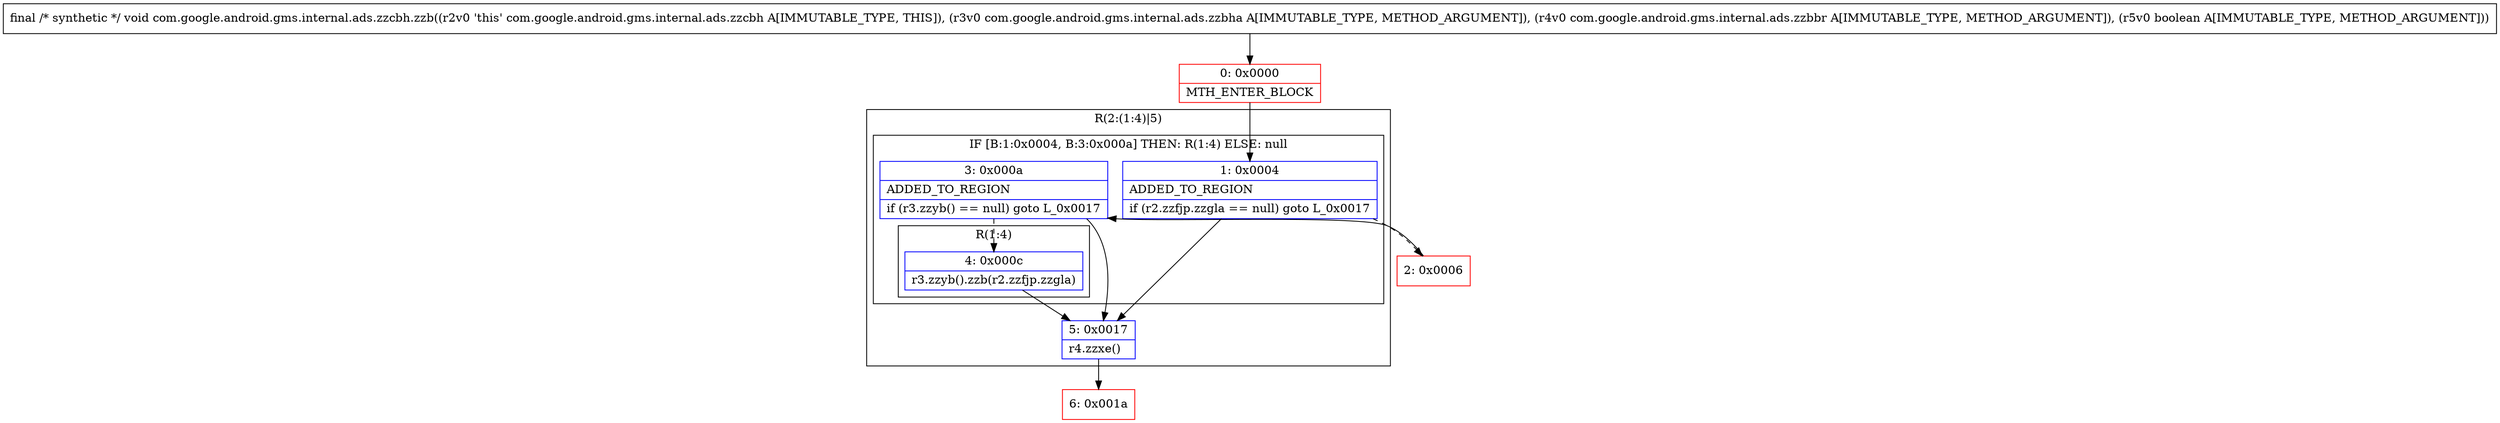 digraph "CFG forcom.google.android.gms.internal.ads.zzcbh.zzb(Lcom\/google\/android\/gms\/internal\/ads\/zzbha;Lcom\/google\/android\/gms\/internal\/ads\/zzbbr;Z)V" {
subgraph cluster_Region_1771675709 {
label = "R(2:(1:4)|5)";
node [shape=record,color=blue];
subgraph cluster_IfRegion_155124855 {
label = "IF [B:1:0x0004, B:3:0x000a] THEN: R(1:4) ELSE: null";
node [shape=record,color=blue];
Node_1 [shape=record,label="{1\:\ 0x0004|ADDED_TO_REGION\l|if (r2.zzfjp.zzgla == null) goto L_0x0017\l}"];
Node_3 [shape=record,label="{3\:\ 0x000a|ADDED_TO_REGION\l|if (r3.zzyb() == null) goto L_0x0017\l}"];
subgraph cluster_Region_2109936658 {
label = "R(1:4)";
node [shape=record,color=blue];
Node_4 [shape=record,label="{4\:\ 0x000c|r3.zzyb().zzb(r2.zzfjp.zzgla)\l}"];
}
}
Node_5 [shape=record,label="{5\:\ 0x0017|r4.zzxe()\l}"];
}
Node_0 [shape=record,color=red,label="{0\:\ 0x0000|MTH_ENTER_BLOCK\l}"];
Node_2 [shape=record,color=red,label="{2\:\ 0x0006}"];
Node_6 [shape=record,color=red,label="{6\:\ 0x001a}"];
MethodNode[shape=record,label="{final \/* synthetic *\/ void com.google.android.gms.internal.ads.zzcbh.zzb((r2v0 'this' com.google.android.gms.internal.ads.zzcbh A[IMMUTABLE_TYPE, THIS]), (r3v0 com.google.android.gms.internal.ads.zzbha A[IMMUTABLE_TYPE, METHOD_ARGUMENT]), (r4v0 com.google.android.gms.internal.ads.zzbbr A[IMMUTABLE_TYPE, METHOD_ARGUMENT]), (r5v0 boolean A[IMMUTABLE_TYPE, METHOD_ARGUMENT])) }"];
MethodNode -> Node_0;
Node_1 -> Node_2[style=dashed];
Node_1 -> Node_5;
Node_3 -> Node_4[style=dashed];
Node_3 -> Node_5;
Node_4 -> Node_5;
Node_5 -> Node_6;
Node_0 -> Node_1;
Node_2 -> Node_3;
}

